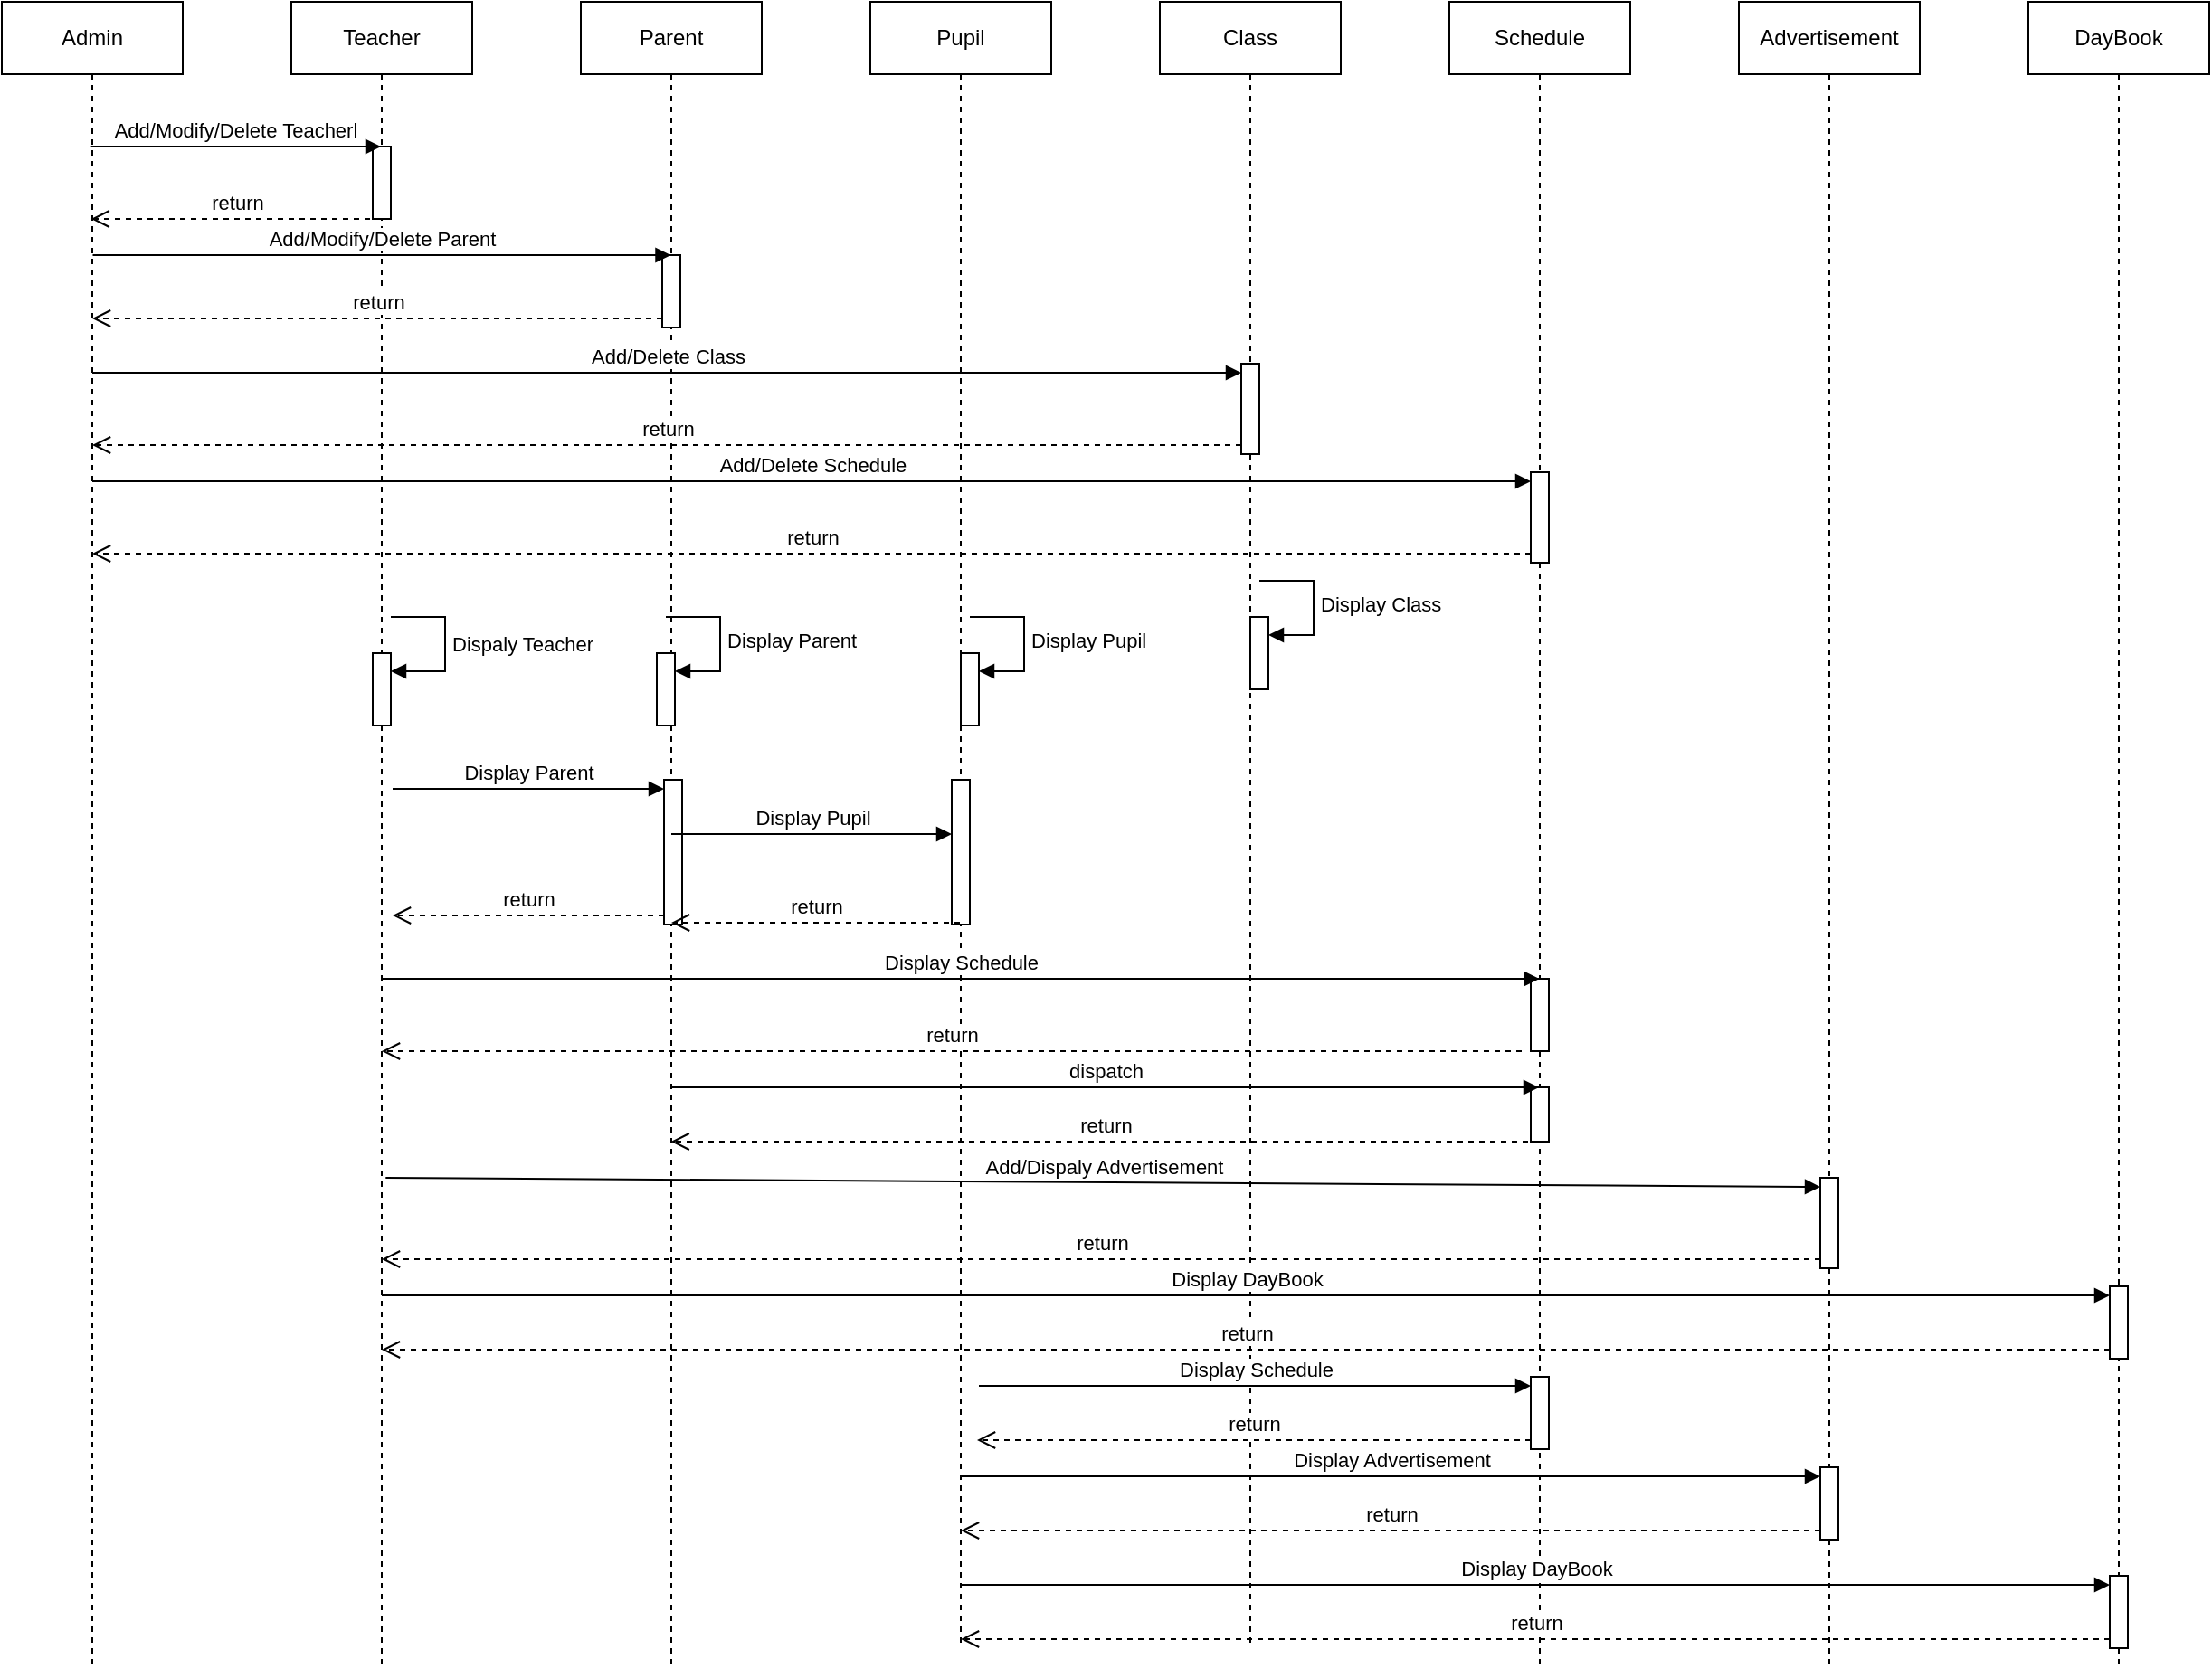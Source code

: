 <mxfile version="23.1.5" type="device">
  <diagram name="Page-1" id="2YBvvXClWsGukQMizWep">
    <mxGraphModel dx="1843" dy="887" grid="1" gridSize="10" guides="1" tooltips="1" connect="1" arrows="1" fold="1" page="1" pageScale="1" pageWidth="850" pageHeight="1100" math="0" shadow="0">
      <root>
        <mxCell id="0" />
        <mxCell id="1" parent="0" />
        <mxCell id="WjYQRiNEtOrdXzLl85hs-20" value="Admin" style="shape=umlLifeline;perimeter=lifelinePerimeter;whiteSpace=wrap;html=1;container=1;dropTarget=0;collapsible=0;recursiveResize=0;outlineConnect=0;portConstraint=eastwest;newEdgeStyle={&quot;curved&quot;:0,&quot;rounded&quot;:0};" vertex="1" parent="1">
          <mxGeometry x="40" y="40" width="100" height="920" as="geometry" />
        </mxCell>
        <mxCell id="WjYQRiNEtOrdXzLl85hs-21" value="DayBook" style="shape=umlLifeline;perimeter=lifelinePerimeter;whiteSpace=wrap;html=1;container=1;dropTarget=0;collapsible=0;recursiveResize=0;outlineConnect=0;portConstraint=eastwest;newEdgeStyle={&quot;curved&quot;:0,&quot;rounded&quot;:0};" vertex="1" parent="1">
          <mxGeometry x="1160" y="40" width="100" height="920" as="geometry" />
        </mxCell>
        <mxCell id="WjYQRiNEtOrdXzLl85hs-70" value="" style="html=1;points=[[0,0,0,0,5],[0,1,0,0,-5],[1,0,0,0,5],[1,1,0,0,-5]];perimeter=orthogonalPerimeter;outlineConnect=0;targetShapes=umlLifeline;portConstraint=eastwest;newEdgeStyle={&quot;curved&quot;:0,&quot;rounded&quot;:0};" vertex="1" parent="WjYQRiNEtOrdXzLl85hs-21">
          <mxGeometry x="45" y="710" width="10" height="40" as="geometry" />
        </mxCell>
        <mxCell id="WjYQRiNEtOrdXzLl85hs-81" value="" style="html=1;points=[[0,0,0,0,5],[0,1,0,0,-5],[1,0,0,0,5],[1,1,0,0,-5]];perimeter=orthogonalPerimeter;outlineConnect=0;targetShapes=umlLifeline;portConstraint=eastwest;newEdgeStyle={&quot;curved&quot;:0,&quot;rounded&quot;:0};" vertex="1" parent="WjYQRiNEtOrdXzLl85hs-21">
          <mxGeometry x="45" y="870" width="10" height="40" as="geometry" />
        </mxCell>
        <mxCell id="WjYQRiNEtOrdXzLl85hs-22" value="Advertisement" style="shape=umlLifeline;perimeter=lifelinePerimeter;whiteSpace=wrap;html=1;container=1;dropTarget=0;collapsible=0;recursiveResize=0;outlineConnect=0;portConstraint=eastwest;newEdgeStyle={&quot;curved&quot;:0,&quot;rounded&quot;:0};" vertex="1" parent="1">
          <mxGeometry x="1000" y="40" width="100" height="920" as="geometry" />
        </mxCell>
        <mxCell id="WjYQRiNEtOrdXzLl85hs-67" value="" style="html=1;points=[[0,0,0,0,5],[0,1,0,0,-5],[1,0,0,0,5],[1,1,0,0,-5]];perimeter=orthogonalPerimeter;outlineConnect=0;targetShapes=umlLifeline;portConstraint=eastwest;newEdgeStyle={&quot;curved&quot;:0,&quot;rounded&quot;:0};" vertex="1" parent="WjYQRiNEtOrdXzLl85hs-22">
          <mxGeometry x="45" y="650" width="10" height="50" as="geometry" />
        </mxCell>
        <mxCell id="WjYQRiNEtOrdXzLl85hs-75" value="" style="html=1;points=[[0,0,0,0,5],[0,1,0,0,-5],[1,0,0,0,5],[1,1,0,0,-5]];perimeter=orthogonalPerimeter;outlineConnect=0;targetShapes=umlLifeline;portConstraint=eastwest;newEdgeStyle={&quot;curved&quot;:0,&quot;rounded&quot;:0};" vertex="1" parent="WjYQRiNEtOrdXzLl85hs-22">
          <mxGeometry x="45" y="810" width="10" height="40" as="geometry" />
        </mxCell>
        <mxCell id="WjYQRiNEtOrdXzLl85hs-25" value="Schedule" style="shape=umlLifeline;perimeter=lifelinePerimeter;whiteSpace=wrap;html=1;container=1;dropTarget=0;collapsible=0;recursiveResize=0;outlineConnect=0;portConstraint=eastwest;newEdgeStyle={&quot;curved&quot;:0,&quot;rounded&quot;:0};" vertex="1" parent="1">
          <mxGeometry x="840" y="40" width="100" height="920" as="geometry" />
        </mxCell>
        <mxCell id="WjYQRiNEtOrdXzLl85hs-39" value="" style="html=1;points=[[0,0,0,0,5],[0,1,0,0,-5],[1,0,0,0,5],[1,1,0,0,-5]];perimeter=orthogonalPerimeter;outlineConnect=0;targetShapes=umlLifeline;portConstraint=eastwest;newEdgeStyle={&quot;curved&quot;:0,&quot;rounded&quot;:0};" vertex="1" parent="WjYQRiNEtOrdXzLl85hs-25">
          <mxGeometry x="45" y="260" width="10" height="50" as="geometry" />
        </mxCell>
        <mxCell id="WjYQRiNEtOrdXzLl85hs-59" value="" style="html=1;points=[[0,0,0,0,5],[0,1,0,0,-5],[1,0,0,0,5],[1,1,0,0,-5]];perimeter=orthogonalPerimeter;outlineConnect=0;targetShapes=umlLifeline;portConstraint=eastwest;newEdgeStyle={&quot;curved&quot;:0,&quot;rounded&quot;:0};" vertex="1" parent="WjYQRiNEtOrdXzLl85hs-25">
          <mxGeometry x="45" y="540" width="10" height="40" as="geometry" />
        </mxCell>
        <mxCell id="WjYQRiNEtOrdXzLl85hs-62" value="" style="html=1;points=[[0,0,0,0,5],[0,1,0,0,-5],[1,0,0,0,5],[1,1,0,0,-5]];perimeter=orthogonalPerimeter;outlineConnect=0;targetShapes=umlLifeline;portConstraint=eastwest;newEdgeStyle={&quot;curved&quot;:0,&quot;rounded&quot;:0};" vertex="1" parent="WjYQRiNEtOrdXzLl85hs-25">
          <mxGeometry x="45" y="600" width="10" height="30" as="geometry" />
        </mxCell>
        <mxCell id="WjYQRiNEtOrdXzLl85hs-78" value="" style="html=1;points=[[0,0,0,0,5],[0,1,0,0,-5],[1,0,0,0,5],[1,1,0,0,-5]];perimeter=orthogonalPerimeter;outlineConnect=0;targetShapes=umlLifeline;portConstraint=eastwest;newEdgeStyle={&quot;curved&quot;:0,&quot;rounded&quot;:0};" vertex="1" parent="WjYQRiNEtOrdXzLl85hs-25">
          <mxGeometry x="45" y="760" width="10" height="40" as="geometry" />
        </mxCell>
        <mxCell id="WjYQRiNEtOrdXzLl85hs-26" value="Class" style="shape=umlLifeline;perimeter=lifelinePerimeter;whiteSpace=wrap;html=1;container=1;dropTarget=0;collapsible=0;recursiveResize=0;outlineConnect=0;portConstraint=eastwest;newEdgeStyle={&quot;curved&quot;:0,&quot;rounded&quot;:0};" vertex="1" parent="1">
          <mxGeometry x="680" y="40" width="100" height="910" as="geometry" />
        </mxCell>
        <mxCell id="WjYQRiNEtOrdXzLl85hs-36" value="" style="html=1;points=[[0,0,0,0,5],[0,1,0,0,-5],[1,0,0,0,5],[1,1,0,0,-5]];perimeter=orthogonalPerimeter;outlineConnect=0;targetShapes=umlLifeline;portConstraint=eastwest;newEdgeStyle={&quot;curved&quot;:0,&quot;rounded&quot;:0};" vertex="1" parent="WjYQRiNEtOrdXzLl85hs-26">
          <mxGeometry x="45" y="200" width="10" height="50" as="geometry" />
        </mxCell>
        <mxCell id="WjYQRiNEtOrdXzLl85hs-47" value="" style="html=1;points=[[0,0,0,0,5],[0,1,0,0,-5],[1,0,0,0,5],[1,1,0,0,-5]];perimeter=orthogonalPerimeter;outlineConnect=0;targetShapes=umlLifeline;portConstraint=eastwest;newEdgeStyle={&quot;curved&quot;:0,&quot;rounded&quot;:0};" vertex="1" parent="WjYQRiNEtOrdXzLl85hs-26">
          <mxGeometry x="50" y="340" width="10" height="40" as="geometry" />
        </mxCell>
        <mxCell id="WjYQRiNEtOrdXzLl85hs-48" value="Display Class" style="html=1;align=left;spacingLeft=2;endArrow=block;rounded=0;edgeStyle=orthogonalEdgeStyle;curved=0;rounded=0;" edge="1" target="WjYQRiNEtOrdXzLl85hs-47" parent="WjYQRiNEtOrdXzLl85hs-26">
          <mxGeometry relative="1" as="geometry">
            <mxPoint x="55" y="320" as="sourcePoint" />
            <Array as="points">
              <mxPoint x="85" y="350" />
            </Array>
          </mxGeometry>
        </mxCell>
        <mxCell id="WjYQRiNEtOrdXzLl85hs-27" value="Teacher" style="shape=umlLifeline;perimeter=lifelinePerimeter;whiteSpace=wrap;html=1;container=1;dropTarget=0;collapsible=0;recursiveResize=0;outlineConnect=0;portConstraint=eastwest;newEdgeStyle={&quot;curved&quot;:0,&quot;rounded&quot;:0};" vertex="1" parent="1">
          <mxGeometry x="200" y="40" width="100" height="920" as="geometry" />
        </mxCell>
        <mxCell id="WjYQRiNEtOrdXzLl85hs-30" value="" style="html=1;points=[[0,0,0,0,5],[0,1,0,0,-5],[1,0,0,0,5],[1,1,0,0,-5]];perimeter=orthogonalPerimeter;outlineConnect=0;targetShapes=umlLifeline;portConstraint=eastwest;newEdgeStyle={&quot;curved&quot;:0,&quot;rounded&quot;:0};" vertex="1" parent="WjYQRiNEtOrdXzLl85hs-27">
          <mxGeometry x="45" y="80" width="10" height="40" as="geometry" />
        </mxCell>
        <mxCell id="WjYQRiNEtOrdXzLl85hs-45" value="" style="html=1;points=[[0,0,0,0,5],[0,1,0,0,-5],[1,0,0,0,5],[1,1,0,0,-5]];perimeter=orthogonalPerimeter;outlineConnect=0;targetShapes=umlLifeline;portConstraint=eastwest;newEdgeStyle={&quot;curved&quot;:0,&quot;rounded&quot;:0};" vertex="1" parent="WjYQRiNEtOrdXzLl85hs-27">
          <mxGeometry x="45" y="360" width="10" height="40" as="geometry" />
        </mxCell>
        <mxCell id="WjYQRiNEtOrdXzLl85hs-46" value="Dispaly Teacher" style="html=1;align=left;spacingLeft=2;endArrow=block;rounded=0;edgeStyle=orthogonalEdgeStyle;curved=0;rounded=0;" edge="1" target="WjYQRiNEtOrdXzLl85hs-45" parent="WjYQRiNEtOrdXzLl85hs-27">
          <mxGeometry relative="1" as="geometry">
            <mxPoint x="55" y="340" as="sourcePoint" />
            <Array as="points">
              <mxPoint x="85" y="370" />
            </Array>
          </mxGeometry>
        </mxCell>
        <mxCell id="WjYQRiNEtOrdXzLl85hs-28" value="Parent" style="shape=umlLifeline;perimeter=lifelinePerimeter;whiteSpace=wrap;html=1;container=1;dropTarget=0;collapsible=0;recursiveResize=0;outlineConnect=0;portConstraint=eastwest;newEdgeStyle={&quot;curved&quot;:0,&quot;rounded&quot;:0};" vertex="1" parent="1">
          <mxGeometry x="360" y="40" width="100" height="920" as="geometry" />
        </mxCell>
        <mxCell id="WjYQRiNEtOrdXzLl85hs-33" value="" style="html=1;points=[[0,0,0,0,5],[0,1,0,0,-5],[1,0,0,0,5],[1,1,0,0,-5]];perimeter=orthogonalPerimeter;outlineConnect=0;targetShapes=umlLifeline;portConstraint=eastwest;newEdgeStyle={&quot;curved&quot;:0,&quot;rounded&quot;:0};" vertex="1" parent="WjYQRiNEtOrdXzLl85hs-28">
          <mxGeometry x="45" y="140" width="10" height="40" as="geometry" />
        </mxCell>
        <mxCell id="WjYQRiNEtOrdXzLl85hs-50" value="" style="html=1;points=[[0,0,0,0,5],[0,1,0,0,-5],[1,0,0,0,5],[1,1,0,0,-5]];perimeter=orthogonalPerimeter;outlineConnect=0;targetShapes=umlLifeline;portConstraint=eastwest;newEdgeStyle={&quot;curved&quot;:0,&quot;rounded&quot;:0};" vertex="1" parent="WjYQRiNEtOrdXzLl85hs-28">
          <mxGeometry x="46" y="430" width="10" height="80" as="geometry" />
        </mxCell>
        <mxCell id="WjYQRiNEtOrdXzLl85hs-53" value="" style="html=1;points=[[0,0,0,0,5],[0,1,0,0,-5],[1,0,0,0,5],[1,1,0,0,-5]];perimeter=orthogonalPerimeter;outlineConnect=0;targetShapes=umlLifeline;portConstraint=eastwest;newEdgeStyle={&quot;curved&quot;:0,&quot;rounded&quot;:0};" vertex="1" parent="WjYQRiNEtOrdXzLl85hs-28">
          <mxGeometry x="42" y="360" width="10" height="40" as="geometry" />
        </mxCell>
        <mxCell id="WjYQRiNEtOrdXzLl85hs-54" value="Display Parent" style="html=1;align=left;spacingLeft=2;endArrow=block;rounded=0;edgeStyle=orthogonalEdgeStyle;curved=0;rounded=0;" edge="1" target="WjYQRiNEtOrdXzLl85hs-53" parent="WjYQRiNEtOrdXzLl85hs-28">
          <mxGeometry relative="1" as="geometry">
            <mxPoint x="47" y="340" as="sourcePoint" />
            <Array as="points">
              <mxPoint x="77" y="370" />
            </Array>
          </mxGeometry>
        </mxCell>
        <mxCell id="WjYQRiNEtOrdXzLl85hs-29" value="Pupil" style="shape=umlLifeline;perimeter=lifelinePerimeter;whiteSpace=wrap;html=1;container=1;dropTarget=0;collapsible=0;recursiveResize=0;outlineConnect=0;portConstraint=eastwest;newEdgeStyle={&quot;curved&quot;:0,&quot;rounded&quot;:0};" vertex="1" parent="1">
          <mxGeometry x="520" y="40" width="100" height="910" as="geometry" />
        </mxCell>
        <mxCell id="WjYQRiNEtOrdXzLl85hs-56" value="" style="html=1;points=[[0,0,0,0,5],[0,1,0,0,-5],[1,0,0,0,5],[1,1,0,0,-5]];perimeter=orthogonalPerimeter;outlineConnect=0;targetShapes=umlLifeline;portConstraint=eastwest;newEdgeStyle={&quot;curved&quot;:0,&quot;rounded&quot;:0};" vertex="1" parent="WjYQRiNEtOrdXzLl85hs-29">
          <mxGeometry x="45" y="430" width="10" height="80" as="geometry" />
        </mxCell>
        <mxCell id="WjYQRiNEtOrdXzLl85hs-73" value="" style="html=1;points=[[0,0,0,0,5],[0,1,0,0,-5],[1,0,0,0,5],[1,1,0,0,-5]];perimeter=orthogonalPerimeter;outlineConnect=0;targetShapes=umlLifeline;portConstraint=eastwest;newEdgeStyle={&quot;curved&quot;:0,&quot;rounded&quot;:0};" vertex="1" parent="WjYQRiNEtOrdXzLl85hs-29">
          <mxGeometry x="50" y="360" width="10" height="40" as="geometry" />
        </mxCell>
        <mxCell id="WjYQRiNEtOrdXzLl85hs-74" value="Display Pupil" style="html=1;align=left;spacingLeft=2;endArrow=block;rounded=0;edgeStyle=orthogonalEdgeStyle;curved=0;rounded=0;" edge="1" target="WjYQRiNEtOrdXzLl85hs-73" parent="WjYQRiNEtOrdXzLl85hs-29">
          <mxGeometry relative="1" as="geometry">
            <mxPoint x="55" y="340" as="sourcePoint" />
            <Array as="points">
              <mxPoint x="85" y="370" />
            </Array>
          </mxGeometry>
        </mxCell>
        <mxCell id="WjYQRiNEtOrdXzLl85hs-31" value="Add/Modify/Delete Teacherl" style="html=1;verticalAlign=bottom;endArrow=block;curved=0;rounded=0;" edge="1" parent="1">
          <mxGeometry width="80" relative="1" as="geometry">
            <mxPoint x="89.324" y="120" as="sourcePoint" />
            <mxPoint x="249.5" y="120" as="targetPoint" />
            <Array as="points">
              <mxPoint x="160" y="120" />
            </Array>
          </mxGeometry>
        </mxCell>
        <mxCell id="WjYQRiNEtOrdXzLl85hs-32" value="return" style="html=1;verticalAlign=bottom;endArrow=open;dashed=1;endSize=8;curved=0;rounded=0;" edge="1" parent="1">
          <mxGeometry relative="1" as="geometry">
            <mxPoint x="249.5" y="160" as="sourcePoint" />
            <mxPoint x="89.324" y="160" as="targetPoint" />
          </mxGeometry>
        </mxCell>
        <mxCell id="WjYQRiNEtOrdXzLl85hs-34" value="Add/Modify/Delete Parent" style="html=1;verticalAlign=bottom;endArrow=block;curved=0;rounded=0;" edge="1" parent="1">
          <mxGeometry width="80" relative="1" as="geometry">
            <mxPoint x="90.254" y="180" as="sourcePoint" />
            <mxPoint x="409.75" y="180" as="targetPoint" />
            <Array as="points">
              <mxPoint x="160.93" y="180" />
            </Array>
          </mxGeometry>
        </mxCell>
        <mxCell id="WjYQRiNEtOrdXzLl85hs-35" value="return" style="html=1;verticalAlign=bottom;endArrow=open;dashed=1;endSize=8;curved=0;rounded=0;exitX=0;exitY=1;exitDx=0;exitDy=-5;exitPerimeter=0;" edge="1" parent="1" source="WjYQRiNEtOrdXzLl85hs-33" target="WjYQRiNEtOrdXzLl85hs-20">
          <mxGeometry relative="1" as="geometry">
            <mxPoint x="400.18" y="220" as="sourcePoint" />
            <mxPoint x="240.004" y="220" as="targetPoint" />
          </mxGeometry>
        </mxCell>
        <mxCell id="WjYQRiNEtOrdXzLl85hs-38" value="return" style="html=1;verticalAlign=bottom;endArrow=open;dashed=1;endSize=8;curved=0;rounded=0;exitX=0;exitY=1;exitDx=0;exitDy=-5;" edge="1" source="WjYQRiNEtOrdXzLl85hs-36" parent="1" target="WjYQRiNEtOrdXzLl85hs-20">
          <mxGeometry relative="1" as="geometry">
            <mxPoint x="650" y="305" as="targetPoint" />
          </mxGeometry>
        </mxCell>
        <mxCell id="WjYQRiNEtOrdXzLl85hs-37" value="Add/Delete Class" style="html=1;verticalAlign=bottom;endArrow=block;curved=0;rounded=0;entryX=0;entryY=0;entryDx=0;entryDy=5;" edge="1" target="WjYQRiNEtOrdXzLl85hs-36" parent="1" source="WjYQRiNEtOrdXzLl85hs-20">
          <mxGeometry relative="1" as="geometry">
            <mxPoint x="650" y="235" as="sourcePoint" />
          </mxGeometry>
        </mxCell>
        <mxCell id="WjYQRiNEtOrdXzLl85hs-40" value="Add/Delete Schedule" style="html=1;verticalAlign=bottom;endArrow=block;curved=0;rounded=0;entryX=0;entryY=0;entryDx=0;entryDy=5;" edge="1" target="WjYQRiNEtOrdXzLl85hs-39" parent="1" source="WjYQRiNEtOrdXzLl85hs-20">
          <mxGeometry relative="1" as="geometry">
            <mxPoint x="820" y="285" as="sourcePoint" />
          </mxGeometry>
        </mxCell>
        <mxCell id="WjYQRiNEtOrdXzLl85hs-41" value="return" style="html=1;verticalAlign=bottom;endArrow=open;dashed=1;endSize=8;curved=0;rounded=0;exitX=0;exitY=1;exitDx=0;exitDy=-5;" edge="1" source="WjYQRiNEtOrdXzLl85hs-39" parent="1" target="WjYQRiNEtOrdXzLl85hs-20">
          <mxGeometry relative="1" as="geometry">
            <mxPoint x="820" y="355" as="targetPoint" />
          </mxGeometry>
        </mxCell>
        <mxCell id="WjYQRiNEtOrdXzLl85hs-51" value="Display Parent" style="html=1;verticalAlign=bottom;endArrow=block;curved=0;rounded=0;entryX=0;entryY=0;entryDx=0;entryDy=5;" edge="1" target="WjYQRiNEtOrdXzLl85hs-50" parent="1">
          <mxGeometry relative="1" as="geometry">
            <mxPoint x="256.0" y="475" as="sourcePoint" />
          </mxGeometry>
        </mxCell>
        <mxCell id="WjYQRiNEtOrdXzLl85hs-52" value="return" style="html=1;verticalAlign=bottom;endArrow=open;dashed=1;endSize=8;curved=0;rounded=0;exitX=0;exitY=1;exitDx=0;exitDy=-5;" edge="1" source="WjYQRiNEtOrdXzLl85hs-50" parent="1">
          <mxGeometry relative="1" as="geometry">
            <mxPoint x="256.0" y="545" as="targetPoint" />
          </mxGeometry>
        </mxCell>
        <mxCell id="WjYQRiNEtOrdXzLl85hs-55" value="Display Pupil" style="html=1;verticalAlign=bottom;endArrow=block;curved=0;rounded=0;" edge="1" parent="1" source="WjYQRiNEtOrdXzLl85hs-28" target="WjYQRiNEtOrdXzLl85hs-56">
          <mxGeometry width="80" relative="1" as="geometry">
            <mxPoint x="426" y="480" as="sourcePoint" />
            <mxPoint x="520" y="485" as="targetPoint" />
          </mxGeometry>
        </mxCell>
        <mxCell id="WjYQRiNEtOrdXzLl85hs-57" value="return" style="html=1;verticalAlign=bottom;endArrow=open;dashed=1;endSize=8;curved=0;rounded=0;" edge="1" parent="1" target="WjYQRiNEtOrdXzLl85hs-28">
          <mxGeometry relative="1" as="geometry">
            <mxPoint x="569.5" y="549" as="sourcePoint" />
            <mxPoint x="409.324" y="549" as="targetPoint" />
          </mxGeometry>
        </mxCell>
        <mxCell id="WjYQRiNEtOrdXzLl85hs-58" value="Display Schedule" style="html=1;verticalAlign=bottom;endArrow=block;curved=0;rounded=0;" edge="1" parent="1">
          <mxGeometry width="80" relative="1" as="geometry">
            <mxPoint x="250.25" y="580" as="sourcePoint" />
            <mxPoint x="889.75" y="580" as="targetPoint" />
          </mxGeometry>
        </mxCell>
        <mxCell id="WjYQRiNEtOrdXzLl85hs-60" value="return" style="html=1;verticalAlign=bottom;endArrow=open;dashed=1;endSize=8;curved=0;rounded=0;" edge="1" parent="1" target="WjYQRiNEtOrdXzLl85hs-27">
          <mxGeometry relative="1" as="geometry">
            <mxPoint x="880" y="620" as="sourcePoint" />
            <mxPoint x="800" y="620" as="targetPoint" />
          </mxGeometry>
        </mxCell>
        <mxCell id="WjYQRiNEtOrdXzLl85hs-61" value="dispatch" style="html=1;verticalAlign=bottom;endArrow=block;curved=0;rounded=0;" edge="1" parent="1" target="WjYQRiNEtOrdXzLl85hs-25">
          <mxGeometry width="80" relative="1" as="geometry">
            <mxPoint x="410" y="640" as="sourcePoint" />
            <mxPoint x="490" y="640" as="targetPoint" />
          </mxGeometry>
        </mxCell>
        <mxCell id="WjYQRiNEtOrdXzLl85hs-64" value="return" style="html=1;verticalAlign=bottom;endArrow=open;dashed=1;endSize=8;curved=0;rounded=0;" edge="1" parent="1">
          <mxGeometry relative="1" as="geometry">
            <mxPoint x="889.5" y="670" as="sourcePoint" />
            <mxPoint x="409.81" y="670" as="targetPoint" />
          </mxGeometry>
        </mxCell>
        <mxCell id="WjYQRiNEtOrdXzLl85hs-69" value="return" style="html=1;verticalAlign=bottom;endArrow=open;dashed=1;endSize=8;curved=0;rounded=0;exitX=0;exitY=1;exitDx=0;exitDy=-5;" edge="1" source="WjYQRiNEtOrdXzLl85hs-67" parent="1" target="WjYQRiNEtOrdXzLl85hs-27">
          <mxGeometry relative="1" as="geometry">
            <mxPoint x="1130" y="705" as="targetPoint" />
          </mxGeometry>
        </mxCell>
        <mxCell id="WjYQRiNEtOrdXzLl85hs-68" value="Add/Dispaly Advertisement" style="html=1;verticalAlign=bottom;endArrow=block;curved=0;rounded=0;entryX=0;entryY=0;entryDx=0;entryDy=5;entryPerimeter=0;" edge="1" target="WjYQRiNEtOrdXzLl85hs-67" parent="1">
          <mxGeometry relative="1" as="geometry">
            <mxPoint x="252.164" y="690" as="sourcePoint" />
            <mxPoint x="1207.84" y="690" as="targetPoint" />
          </mxGeometry>
        </mxCell>
        <mxCell id="WjYQRiNEtOrdXzLl85hs-71" value="Display DayBook" style="html=1;verticalAlign=bottom;endArrow=block;curved=0;rounded=0;entryX=0;entryY=0;entryDx=0;entryDy=5;" edge="1" target="WjYQRiNEtOrdXzLl85hs-70" parent="1" source="WjYQRiNEtOrdXzLl85hs-27">
          <mxGeometry relative="1" as="geometry">
            <mxPoint x="290" y="805" as="sourcePoint" />
          </mxGeometry>
        </mxCell>
        <mxCell id="WjYQRiNEtOrdXzLl85hs-72" value="return" style="html=1;verticalAlign=bottom;endArrow=open;dashed=1;endSize=8;curved=0;rounded=0;exitX=0;exitY=1;exitDx=0;exitDy=-5;" edge="1" source="WjYQRiNEtOrdXzLl85hs-70" parent="1" target="WjYQRiNEtOrdXzLl85hs-27">
          <mxGeometry relative="1" as="geometry">
            <mxPoint x="280" y="835" as="targetPoint" />
          </mxGeometry>
        </mxCell>
        <mxCell id="WjYQRiNEtOrdXzLl85hs-76" value="Display Advertisement" style="html=1;verticalAlign=bottom;endArrow=block;curved=0;rounded=0;entryX=0;entryY=0;entryDx=0;entryDy=5;" edge="1" target="WjYQRiNEtOrdXzLl85hs-75" parent="1" source="WjYQRiNEtOrdXzLl85hs-29">
          <mxGeometry relative="1" as="geometry">
            <mxPoint x="570" y="795" as="sourcePoint" />
          </mxGeometry>
        </mxCell>
        <mxCell id="WjYQRiNEtOrdXzLl85hs-77" value="return" style="html=1;verticalAlign=bottom;endArrow=open;dashed=1;endSize=8;curved=0;rounded=0;exitX=0;exitY=1;exitDx=0;exitDy=-5;" edge="1" source="WjYQRiNEtOrdXzLl85hs-75" parent="1" target="WjYQRiNEtOrdXzLl85hs-29">
          <mxGeometry relative="1" as="geometry">
            <mxPoint x="570" y="865" as="targetPoint" />
          </mxGeometry>
        </mxCell>
        <mxCell id="WjYQRiNEtOrdXzLl85hs-79" value="Display Schedule" style="html=1;verticalAlign=bottom;endArrow=block;curved=0;rounded=0;entryX=0;entryY=0;entryDx=0;entryDy=5;" edge="1" parent="1" target="WjYQRiNEtOrdXzLl85hs-78">
          <mxGeometry relative="1" as="geometry">
            <mxPoint x="580" y="805" as="sourcePoint" />
          </mxGeometry>
        </mxCell>
        <mxCell id="WjYQRiNEtOrdXzLl85hs-80" value="return" style="html=1;verticalAlign=bottom;endArrow=open;dashed=1;endSize=8;curved=0;rounded=0;exitX=0;exitY=1;exitDx=0;exitDy=-5;" edge="1" parent="1" source="WjYQRiNEtOrdXzLl85hs-78">
          <mxGeometry relative="1" as="geometry">
            <mxPoint x="579" y="835" as="targetPoint" />
          </mxGeometry>
        </mxCell>
        <mxCell id="WjYQRiNEtOrdXzLl85hs-82" value="Display DayBook" style="html=1;verticalAlign=bottom;endArrow=block;curved=0;rounded=0;entryX=0;entryY=0;entryDx=0;entryDy=5;" edge="1" parent="1" target="WjYQRiNEtOrdXzLl85hs-81" source="WjYQRiNEtOrdXzLl85hs-29">
          <mxGeometry relative="1" as="geometry">
            <mxPoint x="611" y="875" as="sourcePoint" />
          </mxGeometry>
        </mxCell>
        <mxCell id="WjYQRiNEtOrdXzLl85hs-83" value="return" style="html=1;verticalAlign=bottom;endArrow=open;dashed=1;endSize=8;curved=0;rounded=0;exitX=0;exitY=1;exitDx=0;exitDy=-5;" edge="1" parent="1" source="WjYQRiNEtOrdXzLl85hs-81" target="WjYQRiNEtOrdXzLl85hs-29">
          <mxGeometry relative="1" as="geometry">
            <mxPoint x="610" y="905" as="targetPoint" />
          </mxGeometry>
        </mxCell>
      </root>
    </mxGraphModel>
  </diagram>
</mxfile>
